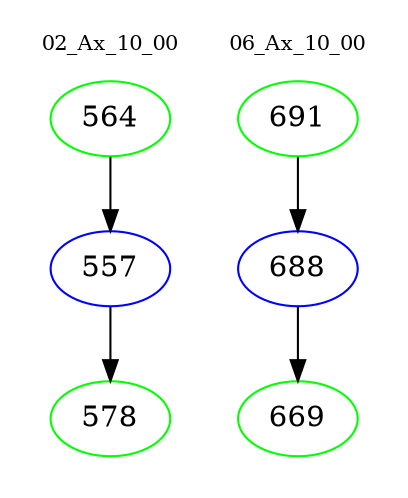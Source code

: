 digraph{
subgraph cluster_0 {
color = white
label = "02_Ax_10_00";
fontsize=10;
T0_564 [label="564", color="green"]
T0_564 -> T0_557 [color="black"]
T0_557 [label="557", color="blue"]
T0_557 -> T0_578 [color="black"]
T0_578 [label="578", color="green"]
}
subgraph cluster_1 {
color = white
label = "06_Ax_10_00";
fontsize=10;
T1_691 [label="691", color="green"]
T1_691 -> T1_688 [color="black"]
T1_688 [label="688", color="blue"]
T1_688 -> T1_669 [color="black"]
T1_669 [label="669", color="green"]
}
}

